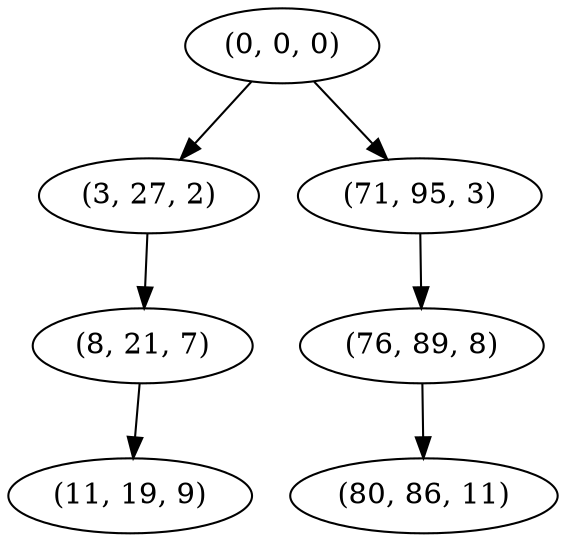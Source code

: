 digraph tree {
    "(0, 0, 0)";
    "(3, 27, 2)";
    "(8, 21, 7)";
    "(11, 19, 9)";
    "(71, 95, 3)";
    "(76, 89, 8)";
    "(80, 86, 11)";
    "(0, 0, 0)" -> "(3, 27, 2)";
    "(0, 0, 0)" -> "(71, 95, 3)";
    "(3, 27, 2)" -> "(8, 21, 7)";
    "(8, 21, 7)" -> "(11, 19, 9)";
    "(71, 95, 3)" -> "(76, 89, 8)";
    "(76, 89, 8)" -> "(80, 86, 11)";
}
